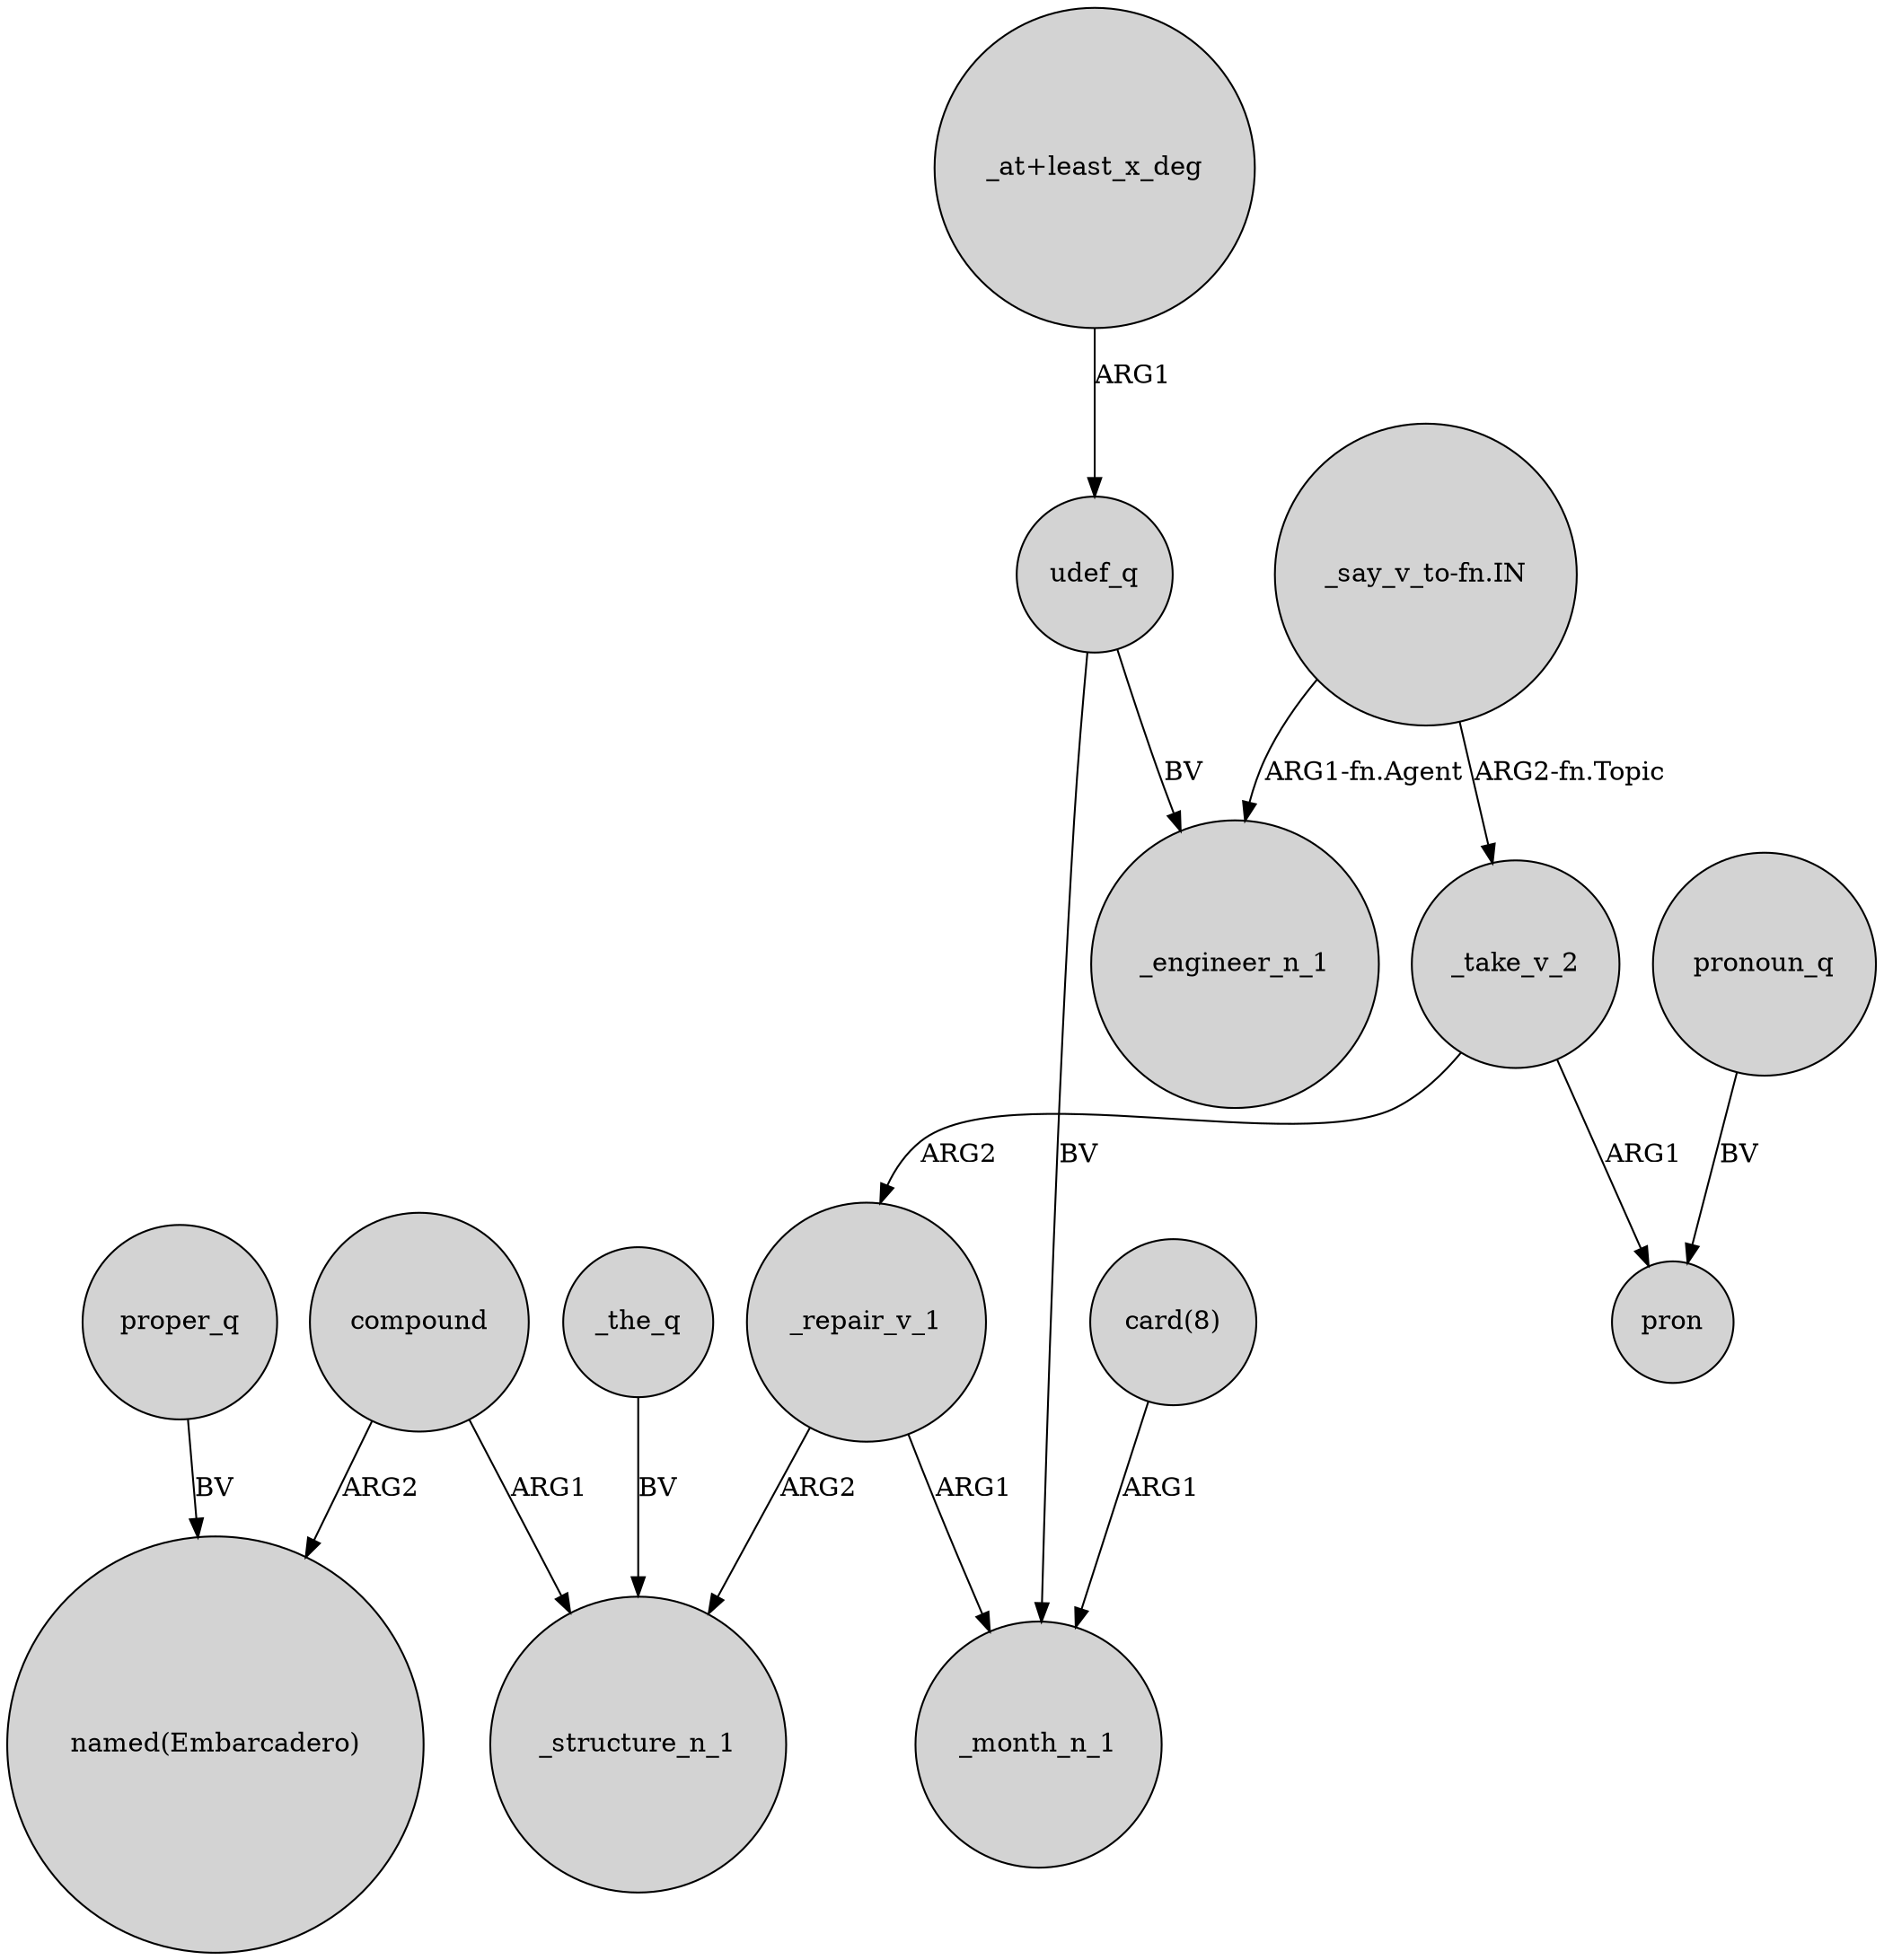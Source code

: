 digraph {
	node [shape=circle style=filled]
	udef_q -> _engineer_n_1 [label=BV]
	compound -> _structure_n_1 [label=ARG1]
	"_say_v_to-fn.IN" -> _engineer_n_1 [label="ARG1-fn.Agent"]
	proper_q -> "named(Embarcadero)" [label=BV]
	"_say_v_to-fn.IN" -> _take_v_2 [label="ARG2-fn.Topic"]
	_take_v_2 -> _repair_v_1 [label=ARG2]
	udef_q -> _month_n_1 [label=BV]
	"card(8)" -> _month_n_1 [label=ARG1]
	_repair_v_1 -> _structure_n_1 [label=ARG2]
	_the_q -> _structure_n_1 [label=BV]
	compound -> "named(Embarcadero)" [label=ARG2]
	_repair_v_1 -> _month_n_1 [label=ARG1]
	_take_v_2 -> pron [label=ARG1]
	"_at+least_x_deg" -> udef_q [label=ARG1]
	pronoun_q -> pron [label=BV]
}
